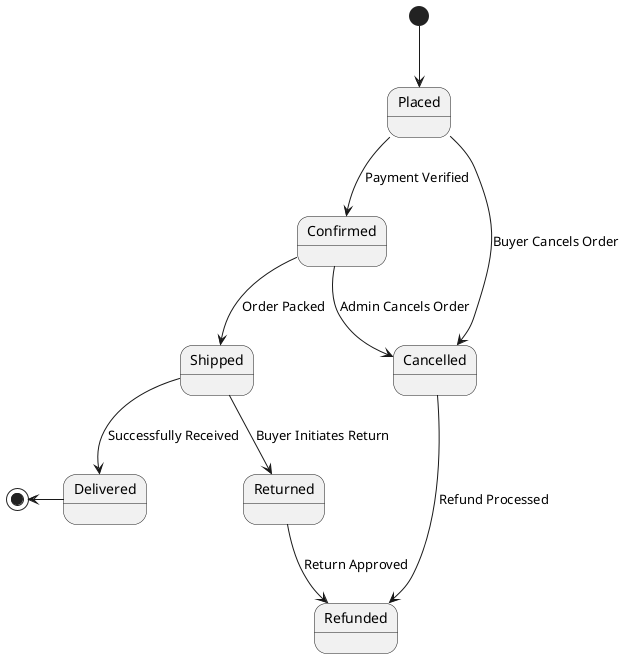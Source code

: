 @startuml
[*] --> Placed
Placed --> Confirmed : Payment Verified
Confirmed --> Shipped : Order Packed
Shipped --> Delivered : Successfully Received
Shipped --> Returned : Buyer Initiates Return
Placed --> Cancelled : Buyer Cancels Order
Confirmed --> Cancelled : Admin Cancels Order
Cancelled --> Refunded : Refund Processed
Returned --> Refunded : Return Approved
[*] <-- Delivered
@enduml
